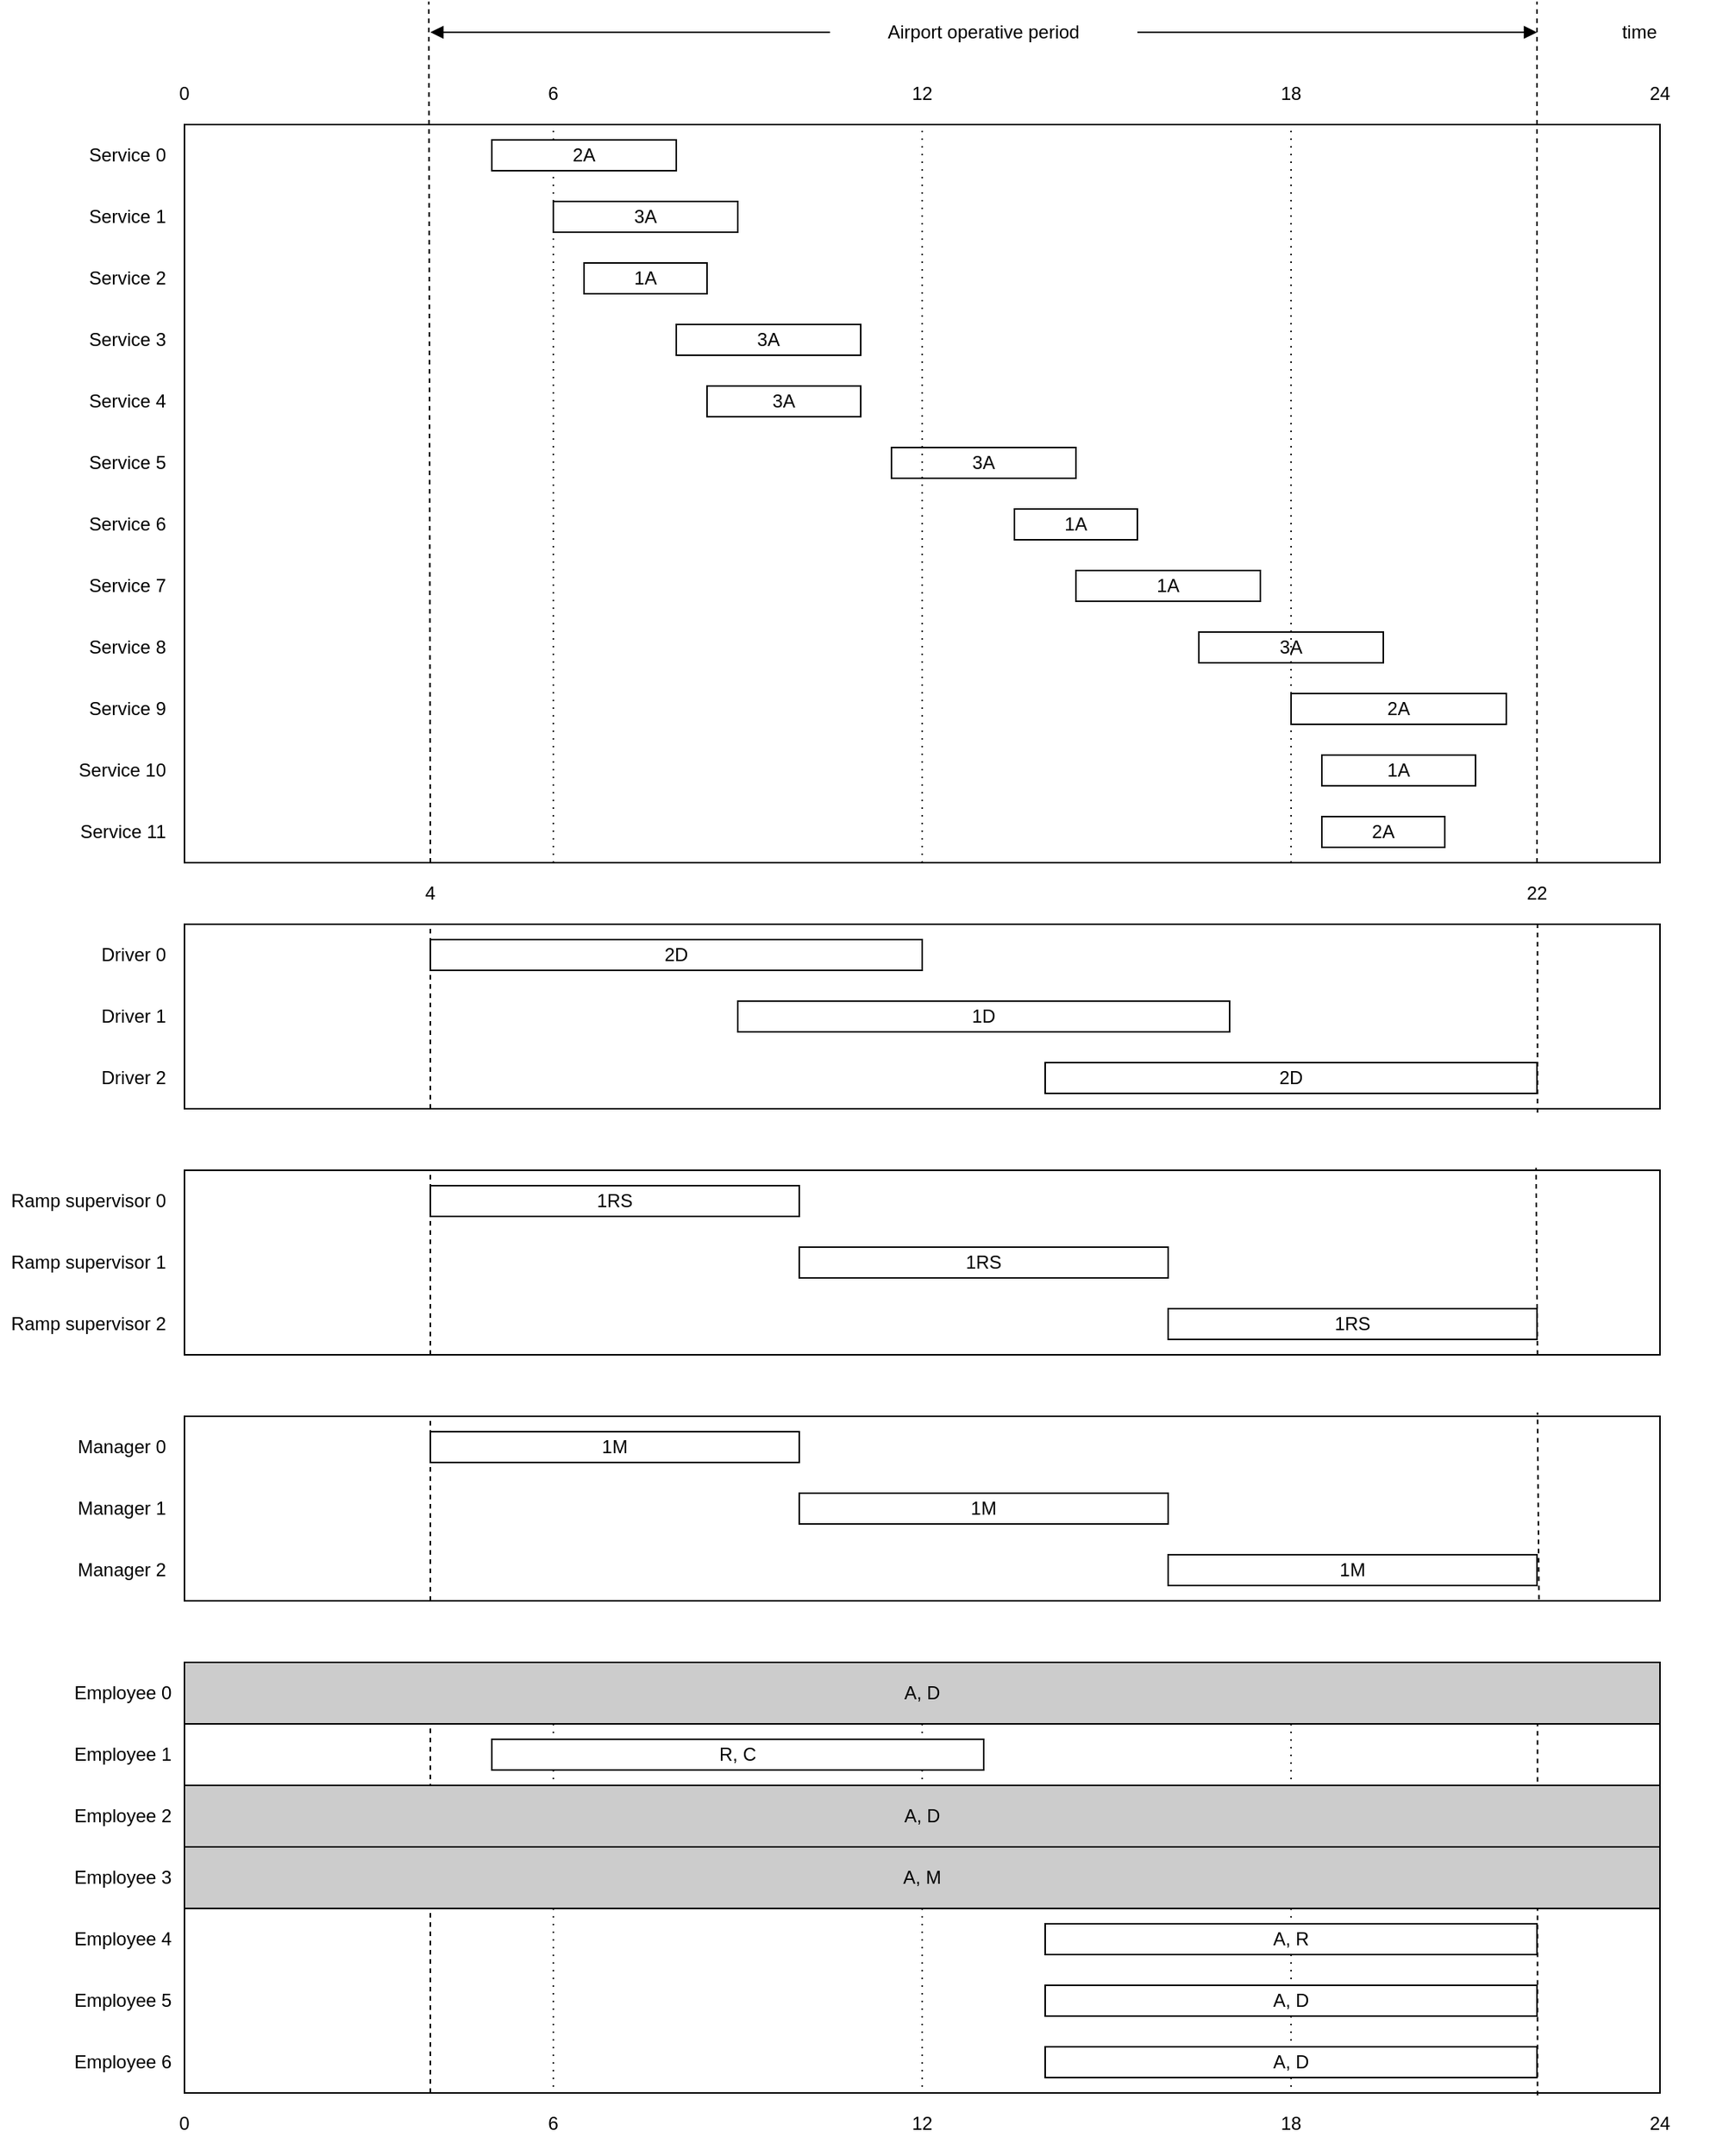 <mxfile>
    <diagram id="sX1vyo3yVlvLzsWVC9v7" name="Page-1">
        <mxGraphModel dx="1916" dy="629" grid="1" gridSize="10" guides="1" tooltips="1" connect="1" arrows="1" fold="1" page="1" pageScale="1" pageWidth="850" pageHeight="1100" math="0" shadow="0">
            <root>
                <mxCell id="0"/>
                <mxCell id="1" parent="0"/>
                <mxCell id="275" value="" style="endArrow=none;dashed=1;html=1;entryX=0.917;entryY=0;entryDx=0;entryDy=0;entryPerimeter=0;exitX=0.917;exitY=1.006;exitDx=0;exitDy=0;exitPerimeter=0;" parent="1" edge="1" target="230" source="204">
                    <mxGeometry width="50" height="50" relative="1" as="geometry">
                        <mxPoint x="1000" y="1360" as="sourcePoint"/>
                        <mxPoint x="1000" y="1080" as="targetPoint"/>
                    </mxGeometry>
                </mxCell>
                <mxCell id="204" value="" style="rounded=0;whiteSpace=wrap;html=1;fillColor=none;" parent="1" vertex="1">
                    <mxGeometry x="80" y="1080" width="960" height="280" as="geometry"/>
                </mxCell>
                <mxCell id="274" value="" style="endArrow=none;dashed=1;html=1;" parent="1" edge="1">
                    <mxGeometry width="50" height="50" relative="1" as="geometry">
                        <mxPoint x="240" y="1360" as="sourcePoint"/>
                        <mxPoint x="240" y="1080" as="targetPoint"/>
                    </mxGeometry>
                </mxCell>
                <mxCell id="169" value="" style="rounded=0;whiteSpace=wrap;html=1;fillColor=none;" parent="1" vertex="1">
                    <mxGeometry x="80" y="80" width="960" height="480" as="geometry"/>
                </mxCell>
                <mxCell id="234" style="edgeStyle=none;html=1;exitX=0.5;exitY=1;exitDx=0;exitDy=0;entryX=0.5;entryY=0;entryDx=0;entryDy=0;dashed=1;endArrow=none;endFill=0;dashPattern=1 4;" parent="1" target="229" edge="1">
                    <mxGeometry relative="1" as="geometry">
                        <mxPoint x="800" y="1080" as="sourcePoint"/>
                    </mxGeometry>
                </mxCell>
                <mxCell id="233" style="edgeStyle=none;html=1;exitX=0.5;exitY=1;exitDx=0;exitDy=0;entryX=0.5;entryY=0;entryDx=0;entryDy=0;dashed=1;endArrow=none;endFill=0;dashPattern=1 4;" parent="1" target="227" edge="1">
                    <mxGeometry relative="1" as="geometry">
                        <mxPoint x="560" y="1080" as="sourcePoint"/>
                    </mxGeometry>
                </mxCell>
                <mxCell id="232" style="edgeStyle=none;html=1;exitX=0.5;exitY=1;exitDx=0;exitDy=0;entryX=0.25;entryY=1;entryDx=0;entryDy=0;dashed=1;endArrow=none;endFill=0;dashPattern=1 4;" parent="1" target="204" edge="1">
                    <mxGeometry relative="1" as="geometry">
                        <mxPoint x="320" y="1080" as="sourcePoint"/>
                    </mxGeometry>
                </mxCell>
                <mxCell id="235" value="A, D" style="rounded=0;whiteSpace=wrap;html=1;fillColor=#CCCCCC;strokeColor=default;" parent="1" vertex="1">
                    <mxGeometry x="80" y="1160" width="960" height="40" as="geometry"/>
                </mxCell>
                <mxCell id="231" value="A, M" style="rounded=0;whiteSpace=wrap;html=1;fillColor=#CCCCCC;strokeColor=default;" parent="1" vertex="1">
                    <mxGeometry x="80" y="1200" width="960" height="40" as="geometry"/>
                </mxCell>
                <mxCell id="230" value="A, D" style="rounded=0;whiteSpace=wrap;html=1;fillColor=#CCCCCC;strokeColor=default;" parent="1" vertex="1">
                    <mxGeometry x="80" y="1080" width="960" height="40" as="geometry"/>
                </mxCell>
                <mxCell id="177" value="" style="endArrow=none;dashed=1;html=1;entryX=0.5;entryY=1;entryDx=0;entryDy=0;exitX=0.25;exitY=1;exitDx=0;exitDy=0;dashPattern=1 4;" parent="1" source="169" target="173" edge="1">
                    <mxGeometry width="50" height="50" relative="1" as="geometry">
                        <mxPoint x="390" y="340" as="sourcePoint"/>
                        <mxPoint x="440" y="290" as="targetPoint"/>
                    </mxGeometry>
                </mxCell>
                <mxCell id="163" value="Service 0" style="text;html=1;strokeColor=none;fillColor=none;align=right;verticalAlign=middle;whiteSpace=wrap;rounded=0;" parent="1" vertex="1">
                    <mxGeometry x="-40" y="80" width="110" height="40" as="geometry"/>
                </mxCell>
                <mxCell id="164" value="Service 1" style="text;html=1;strokeColor=none;fillColor=none;align=right;verticalAlign=middle;whiteSpace=wrap;rounded=0;" parent="1" vertex="1">
                    <mxGeometry x="-40" y="120" width="110" height="40" as="geometry"/>
                </mxCell>
                <mxCell id="165" value="Service 2" style="text;html=1;strokeColor=none;fillColor=none;align=right;verticalAlign=middle;whiteSpace=wrap;rounded=0;" parent="1" vertex="1">
                    <mxGeometry x="-40" y="160" width="110" height="40" as="geometry"/>
                </mxCell>
                <mxCell id="166" value="Service 3" style="text;html=1;strokeColor=none;fillColor=none;align=right;verticalAlign=middle;whiteSpace=wrap;rounded=0;" parent="1" vertex="1">
                    <mxGeometry y="200" width="70" height="40" as="geometry"/>
                </mxCell>
                <mxCell id="167" value="Service 4" style="text;html=1;strokeColor=none;fillColor=none;align=right;verticalAlign=middle;whiteSpace=wrap;rounded=0;" parent="1" vertex="1">
                    <mxGeometry y="240" width="70" height="40" as="geometry"/>
                </mxCell>
                <mxCell id="168" value="Service 5" style="text;html=1;strokeColor=none;fillColor=none;align=right;verticalAlign=middle;whiteSpace=wrap;rounded=0;" parent="1" vertex="1">
                    <mxGeometry y="280" width="70" height="40" as="geometry"/>
                </mxCell>
                <mxCell id="170" value="2A" style="rounded=0;whiteSpace=wrap;html=1;" parent="1" vertex="1">
                    <mxGeometry x="280" y="90" width="120" height="20" as="geometry"/>
                </mxCell>
                <mxCell id="171" value="time" style="text;html=1;strokeColor=none;fillColor=none;align=right;verticalAlign=middle;whiteSpace=wrap;rounded=0;" parent="1" vertex="1">
                    <mxGeometry x="960" width="80" height="40" as="geometry"/>
                </mxCell>
                <mxCell id="172" value="0" style="text;html=1;strokeColor=none;fillColor=none;align=center;verticalAlign=middle;whiteSpace=wrap;rounded=0;" parent="1" vertex="1">
                    <mxGeometry x="40" y="40" width="80" height="40" as="geometry"/>
                </mxCell>
                <mxCell id="173" value="6" style="text;html=1;strokeColor=none;fillColor=none;align=center;verticalAlign=middle;whiteSpace=wrap;rounded=0;" parent="1" vertex="1">
                    <mxGeometry x="280" y="40" width="80" height="40" as="geometry"/>
                </mxCell>
                <mxCell id="174" value="12" style="text;html=1;strokeColor=none;fillColor=none;align=center;verticalAlign=middle;whiteSpace=wrap;rounded=0;" parent="1" vertex="1">
                    <mxGeometry x="520" y="40" width="80" height="40" as="geometry"/>
                </mxCell>
                <mxCell id="175" value="24" style="text;html=1;strokeColor=none;fillColor=none;align=center;verticalAlign=middle;whiteSpace=wrap;rounded=0;" parent="1" vertex="1">
                    <mxGeometry x="1000" y="40" width="80" height="40" as="geometry"/>
                </mxCell>
                <mxCell id="176" value="18" style="text;html=1;strokeColor=none;fillColor=none;align=center;verticalAlign=middle;whiteSpace=wrap;rounded=0;" parent="1" vertex="1">
                    <mxGeometry x="760" y="40" width="80" height="40" as="geometry"/>
                </mxCell>
                <mxCell id="180" value="3A" style="rounded=0;whiteSpace=wrap;html=1;" parent="1" vertex="1">
                    <mxGeometry x="320" y="130" width="120" height="20" as="geometry"/>
                </mxCell>
                <mxCell id="181" value="1A" style="rounded=0;whiteSpace=wrap;html=1;" parent="1" vertex="1">
                    <mxGeometry x="340" y="170" width="80" height="20" as="geometry"/>
                </mxCell>
                <mxCell id="182" value="3A" style="rounded=0;whiteSpace=wrap;html=1;" parent="1" vertex="1">
                    <mxGeometry x="400" y="210" width="120" height="20" as="geometry"/>
                </mxCell>
                <mxCell id="183" value="3A" style="rounded=0;whiteSpace=wrap;html=1;" parent="1" vertex="1">
                    <mxGeometry x="420" y="250" width="100" height="20" as="geometry"/>
                </mxCell>
                <mxCell id="184" value="3A" style="rounded=0;whiteSpace=wrap;html=1;" parent="1" vertex="1">
                    <mxGeometry x="540" y="290" width="120" height="20" as="geometry"/>
                </mxCell>
                <mxCell id="185" value="1A" style="rounded=0;whiteSpace=wrap;html=1;" parent="1" vertex="1">
                    <mxGeometry x="620" y="330" width="80" height="20" as="geometry"/>
                </mxCell>
                <mxCell id="186" value="1A" style="rounded=0;whiteSpace=wrap;html=1;" parent="1" vertex="1">
                    <mxGeometry x="660" y="370" width="120" height="20" as="geometry"/>
                </mxCell>
                <mxCell id="187" value="3A" style="rounded=0;whiteSpace=wrap;html=1;" parent="1" vertex="1">
                    <mxGeometry x="740" y="410" width="120" height="20" as="geometry"/>
                </mxCell>
                <mxCell id="189" value="2A" style="rounded=0;whiteSpace=wrap;html=1;" parent="1" vertex="1">
                    <mxGeometry x="800" y="450" width="140" height="20" as="geometry"/>
                </mxCell>
                <mxCell id="190" value="2A" style="rounded=0;whiteSpace=wrap;html=1;" parent="1" vertex="1">
                    <mxGeometry x="820" y="530" width="80" height="20" as="geometry"/>
                </mxCell>
                <mxCell id="191" value="1A" style="rounded=0;whiteSpace=wrap;html=1;" parent="1" vertex="1">
                    <mxGeometry x="820" y="490" width="100" height="20" as="geometry"/>
                </mxCell>
                <mxCell id="192" value="Service 6" style="text;html=1;strokeColor=none;fillColor=none;align=right;verticalAlign=middle;whiteSpace=wrap;rounded=0;" parent="1" vertex="1">
                    <mxGeometry y="320" width="70" height="40" as="geometry"/>
                </mxCell>
                <mxCell id="193" value="Service 7" style="text;html=1;strokeColor=none;fillColor=none;align=right;verticalAlign=middle;whiteSpace=wrap;rounded=0;" parent="1" vertex="1">
                    <mxGeometry y="360" width="70" height="40" as="geometry"/>
                </mxCell>
                <mxCell id="194" value="Service 8" style="text;html=1;strokeColor=none;fillColor=none;align=right;verticalAlign=middle;whiteSpace=wrap;rounded=0;" parent="1" vertex="1">
                    <mxGeometry y="400" width="70" height="40" as="geometry"/>
                </mxCell>
                <mxCell id="195" value="Service 9" style="text;html=1;strokeColor=none;fillColor=none;align=right;verticalAlign=middle;whiteSpace=wrap;rounded=0;" parent="1" vertex="1">
                    <mxGeometry y="440" width="70" height="40" as="geometry"/>
                </mxCell>
                <mxCell id="196" value="Service 10" style="text;html=1;strokeColor=none;fillColor=none;align=right;verticalAlign=middle;whiteSpace=wrap;rounded=0;" parent="1" vertex="1">
                    <mxGeometry y="480" width="70" height="40" as="geometry"/>
                </mxCell>
                <mxCell id="197" value="Service 11" style="text;html=1;strokeColor=none;fillColor=none;align=right;verticalAlign=middle;whiteSpace=wrap;rounded=0;" parent="1" vertex="1">
                    <mxGeometry y="520" width="70" height="40" as="geometry"/>
                </mxCell>
                <mxCell id="200" value="4" style="text;html=1;strokeColor=none;fillColor=none;align=center;verticalAlign=middle;whiteSpace=wrap;rounded=0;" parent="1" vertex="1">
                    <mxGeometry x="200" y="560" width="80" height="40" as="geometry"/>
                </mxCell>
                <mxCell id="202" value="22" style="text;html=1;strokeColor=none;fillColor=none;align=center;verticalAlign=middle;whiteSpace=wrap;rounded=0;" parent="1" vertex="1">
                    <mxGeometry x="920" y="560" width="80" height="40" as="geometry"/>
                </mxCell>
                <mxCell id="210" value="Employee 0" style="text;html=1;strokeColor=none;fillColor=none;align=center;verticalAlign=middle;whiteSpace=wrap;rounded=0;" parent="1" vertex="1">
                    <mxGeometry y="1080" width="80" height="40" as="geometry"/>
                </mxCell>
                <mxCell id="212" value="Employee 1" style="text;html=1;strokeColor=none;fillColor=none;align=center;verticalAlign=middle;whiteSpace=wrap;rounded=0;" parent="1" vertex="1">
                    <mxGeometry y="1120" width="80" height="40" as="geometry"/>
                </mxCell>
                <mxCell id="213" value="R, C" style="rounded=0;whiteSpace=wrap;html=1;" parent="1" vertex="1">
                    <mxGeometry x="280" y="1130" width="320" height="20" as="geometry"/>
                </mxCell>
                <mxCell id="214" value="Employee 2" style="text;html=1;strokeColor=none;fillColor=none;align=center;verticalAlign=middle;whiteSpace=wrap;rounded=0;" parent="1" vertex="1">
                    <mxGeometry y="1160" width="80" height="40" as="geometry"/>
                </mxCell>
                <mxCell id="216" value="Employee 3" style="text;html=1;strokeColor=none;fillColor=none;align=center;verticalAlign=middle;whiteSpace=wrap;rounded=0;" parent="1" vertex="1">
                    <mxGeometry y="1200" width="80" height="40" as="geometry"/>
                </mxCell>
                <mxCell id="218" value="A, R" style="rounded=0;whiteSpace=wrap;html=1;" parent="1" vertex="1">
                    <mxGeometry x="640" y="1250" width="320" height="20" as="geometry"/>
                </mxCell>
                <mxCell id="219" value="Employee 4" style="text;html=1;strokeColor=none;fillColor=none;align=center;verticalAlign=middle;whiteSpace=wrap;rounded=0;" parent="1" vertex="1">
                    <mxGeometry y="1240" width="80" height="40" as="geometry"/>
                </mxCell>
                <mxCell id="220" value="Employee 5" style="text;html=1;strokeColor=none;fillColor=none;align=center;verticalAlign=middle;whiteSpace=wrap;rounded=0;" parent="1" vertex="1">
                    <mxGeometry y="1280" width="80" height="40" as="geometry"/>
                </mxCell>
                <mxCell id="221" value="A, D" style="rounded=0;whiteSpace=wrap;html=1;" parent="1" vertex="1">
                    <mxGeometry x="640" y="1290" width="320" height="20" as="geometry"/>
                </mxCell>
                <mxCell id="222" value="Employee 6" style="text;html=1;strokeColor=none;fillColor=none;align=center;verticalAlign=middle;whiteSpace=wrap;rounded=0;" parent="1" vertex="1">
                    <mxGeometry y="1320" width="80" height="40" as="geometry"/>
                </mxCell>
                <mxCell id="223" value="A, D" style="rounded=0;whiteSpace=wrap;html=1;" parent="1" vertex="1">
                    <mxGeometry x="640" y="1330" width="320" height="20" as="geometry"/>
                </mxCell>
                <mxCell id="225" value="0" style="text;html=1;strokeColor=none;fillColor=none;align=center;verticalAlign=middle;whiteSpace=wrap;rounded=0;" parent="1" vertex="1">
                    <mxGeometry x="40" y="1360" width="80" height="40" as="geometry"/>
                </mxCell>
                <mxCell id="226" value="6" style="text;html=1;strokeColor=none;fillColor=none;align=center;verticalAlign=middle;whiteSpace=wrap;rounded=0;" parent="1" vertex="1">
                    <mxGeometry x="280" y="1360" width="80" height="40" as="geometry"/>
                </mxCell>
                <mxCell id="227" value="12" style="text;html=1;strokeColor=none;fillColor=none;align=center;verticalAlign=middle;whiteSpace=wrap;rounded=0;" parent="1" vertex="1">
                    <mxGeometry x="520" y="1360" width="80" height="40" as="geometry"/>
                </mxCell>
                <mxCell id="228" value="24" style="text;html=1;strokeColor=none;fillColor=none;align=center;verticalAlign=middle;whiteSpace=wrap;rounded=0;" parent="1" vertex="1">
                    <mxGeometry x="1000" y="1360" width="80" height="40" as="geometry"/>
                </mxCell>
                <mxCell id="229" value="18" style="text;html=1;strokeColor=none;fillColor=none;align=center;verticalAlign=middle;whiteSpace=wrap;rounded=0;" parent="1" vertex="1">
                    <mxGeometry x="760" y="1360" width="80" height="40" as="geometry"/>
                </mxCell>
                <mxCell id="237" value="" style="endArrow=none;dashed=1;html=1;" parent="1" edge="1">
                    <mxGeometry width="50" height="50" relative="1" as="geometry">
                        <mxPoint x="240" y="560" as="sourcePoint"/>
                        <mxPoint x="239" as="targetPoint"/>
                    </mxGeometry>
                </mxCell>
                <mxCell id="238" value="" style="endArrow=none;dashed=1;html=1;entryX=0.5;entryY=1;entryDx=0;entryDy=0;exitX=0.5;exitY=1;exitDx=0;exitDy=0;dashPattern=1 4;" parent="1" source="169" target="174" edge="1">
                    <mxGeometry width="50" height="50" relative="1" as="geometry">
                        <mxPoint x="330" y="570" as="sourcePoint"/>
                        <mxPoint x="330" y="90" as="targetPoint"/>
                    </mxGeometry>
                </mxCell>
                <mxCell id="239" value="" style="endArrow=none;dashed=1;html=1;entryX=0.5;entryY=1;entryDx=0;entryDy=0;exitX=0.5;exitY=0;exitDx=0;exitDy=0;dashPattern=1 4;" parent="1" target="176" edge="1">
                    <mxGeometry width="50" height="50" relative="1" as="geometry">
                        <mxPoint x="800" y="560" as="sourcePoint"/>
                        <mxPoint x="340" y="100" as="targetPoint"/>
                    </mxGeometry>
                </mxCell>
                <mxCell id="240" value="" style="endArrow=none;dashed=1;html=1;exitX=0.5;exitY=0;exitDx=0;exitDy=0;" parent="1" edge="1" source="202">
                    <mxGeometry width="50" height="50" relative="1" as="geometry">
                        <mxPoint x="1000" y="560" as="sourcePoint"/>
                        <mxPoint x="960" as="targetPoint"/>
                    </mxGeometry>
                </mxCell>
                <mxCell id="241" value="Airport operative period" style="text;html=1;strokeColor=none;fillColor=none;align=center;verticalAlign=middle;whiteSpace=wrap;rounded=0;" parent="1" vertex="1">
                    <mxGeometry x="500" width="200" height="40" as="geometry"/>
                </mxCell>
                <mxCell id="243" value="" style="endArrow=block;html=1;exitX=0;exitY=0.5;exitDx=0;exitDy=0;endFill=1;" parent="1" source="241" edge="1">
                    <mxGeometry width="50" height="50" relative="1" as="geometry">
                        <mxPoint x="580" y="290" as="sourcePoint"/>
                        <mxPoint x="240" y="20" as="targetPoint"/>
                    </mxGeometry>
                </mxCell>
                <mxCell id="244" value="" style="endArrow=block;html=1;exitX=1;exitY=0.5;exitDx=0;exitDy=0;endFill=1;" parent="1" source="241" edge="1">
                    <mxGeometry width="50" height="50" relative="1" as="geometry">
                        <mxPoint x="580" y="290" as="sourcePoint"/>
                        <mxPoint x="960" y="20" as="targetPoint"/>
                    </mxGeometry>
                </mxCell>
                <mxCell id="246" value="" style="rounded=0;whiteSpace=wrap;html=1;fillColor=none;" parent="1" vertex="1">
                    <mxGeometry x="80" y="600" width="960" height="120" as="geometry"/>
                </mxCell>
                <mxCell id="247" value="2D" style="rounded=0;whiteSpace=wrap;html=1;" parent="1" vertex="1">
                    <mxGeometry x="240" y="610" width="320" height="20" as="geometry"/>
                </mxCell>
                <mxCell id="248" value="2D" style="rounded=0;whiteSpace=wrap;html=1;" parent="1" vertex="1">
                    <mxGeometry x="640" y="690" width="320" height="20" as="geometry"/>
                </mxCell>
                <mxCell id="249" value="1D" style="rounded=0;whiteSpace=wrap;html=1;" parent="1" vertex="1">
                    <mxGeometry x="440" y="650" width="320" height="20" as="geometry"/>
                </mxCell>
                <mxCell id="250" value="Driver 0" style="text;html=1;strokeColor=none;fillColor=none;align=right;verticalAlign=middle;whiteSpace=wrap;rounded=0;" parent="1" vertex="1">
                    <mxGeometry x="-40" y="600" width="110" height="40" as="geometry"/>
                </mxCell>
                <mxCell id="251" value="Driver 1" style="text;html=1;strokeColor=none;fillColor=none;align=right;verticalAlign=middle;whiteSpace=wrap;rounded=0;" parent="1" vertex="1">
                    <mxGeometry x="-40" y="640" width="110" height="40" as="geometry"/>
                </mxCell>
                <mxCell id="252" value="Driver 2" style="text;html=1;strokeColor=none;fillColor=none;align=right;verticalAlign=middle;whiteSpace=wrap;rounded=0;" parent="1" vertex="1">
                    <mxGeometry x="-40" y="680" width="110" height="40" as="geometry"/>
                </mxCell>
                <mxCell id="253" value="" style="rounded=0;whiteSpace=wrap;html=1;fillColor=none;" parent="1" vertex="1">
                    <mxGeometry x="80" y="760" width="960" height="120" as="geometry"/>
                </mxCell>
                <mxCell id="254" value="1RS" style="rounded=0;whiteSpace=wrap;html=1;" parent="1" vertex="1">
                    <mxGeometry x="240" y="770" width="240" height="20" as="geometry"/>
                </mxCell>
                <mxCell id="255" value="1RS" style="rounded=0;whiteSpace=wrap;html=1;" parent="1" vertex="1">
                    <mxGeometry x="720" y="850" width="240" height="20" as="geometry"/>
                </mxCell>
                <mxCell id="256" value="1RS" style="rounded=0;whiteSpace=wrap;html=1;" parent="1" vertex="1">
                    <mxGeometry x="480" y="810" width="240" height="20" as="geometry"/>
                </mxCell>
                <mxCell id="257" value="Ramp supervisor 0" style="text;html=1;strokeColor=none;fillColor=none;align=right;verticalAlign=middle;whiteSpace=wrap;rounded=0;" parent="1" vertex="1">
                    <mxGeometry x="-40" y="760" width="110" height="40" as="geometry"/>
                </mxCell>
                <mxCell id="258" value="Ramp supervisor 1" style="text;html=1;strokeColor=none;fillColor=none;align=right;verticalAlign=middle;whiteSpace=wrap;rounded=0;" parent="1" vertex="1">
                    <mxGeometry x="-40" y="800" width="110" height="40" as="geometry"/>
                </mxCell>
                <mxCell id="259" value="Ramp supervisor 2" style="text;html=1;strokeColor=none;fillColor=none;align=right;verticalAlign=middle;whiteSpace=wrap;rounded=0;" parent="1" vertex="1">
                    <mxGeometry x="-40" y="840" width="110" height="40" as="geometry"/>
                </mxCell>
                <mxCell id="260" value="" style="rounded=0;whiteSpace=wrap;html=1;fillColor=none;" parent="1" vertex="1">
                    <mxGeometry x="80" y="920" width="960" height="120" as="geometry"/>
                </mxCell>
                <mxCell id="261" value="1M" style="rounded=0;whiteSpace=wrap;html=1;" parent="1" vertex="1">
                    <mxGeometry x="240" y="930" width="240" height="20" as="geometry"/>
                </mxCell>
                <mxCell id="262" value="1M" style="rounded=0;whiteSpace=wrap;html=1;" parent="1" vertex="1">
                    <mxGeometry x="720" y="1010" width="240" height="20" as="geometry"/>
                </mxCell>
                <mxCell id="263" value="1M" style="rounded=0;whiteSpace=wrap;html=1;" parent="1" vertex="1">
                    <mxGeometry x="480" y="970" width="240" height="20" as="geometry"/>
                </mxCell>
                <mxCell id="264" value="Manager 0" style="text;html=1;strokeColor=none;fillColor=none;align=right;verticalAlign=middle;whiteSpace=wrap;rounded=0;" parent="1" vertex="1">
                    <mxGeometry x="-40" y="920" width="110" height="40" as="geometry"/>
                </mxCell>
                <mxCell id="265" value="Manager 1" style="text;html=1;strokeColor=none;fillColor=none;align=right;verticalAlign=middle;whiteSpace=wrap;rounded=0;" parent="1" vertex="1">
                    <mxGeometry x="-40" y="960" width="110" height="40" as="geometry"/>
                </mxCell>
                <mxCell id="266" value="Manager 2" style="text;html=1;strokeColor=none;fillColor=none;align=right;verticalAlign=middle;whiteSpace=wrap;rounded=0;" parent="1" vertex="1">
                    <mxGeometry x="-40" y="1000" width="110" height="40" as="geometry"/>
                </mxCell>
                <mxCell id="267" value="" style="endArrow=none;dashed=1;html=1;" parent="1" edge="1">
                    <mxGeometry width="50" height="50" relative="1" as="geometry">
                        <mxPoint x="240" y="720" as="sourcePoint"/>
                        <mxPoint x="240" y="600" as="targetPoint"/>
                    </mxGeometry>
                </mxCell>
                <mxCell id="270" value="" style="endArrow=none;dashed=1;html=1;entryX=0.916;entryY=-0.014;entryDx=0;entryDy=0;entryPerimeter=0;exitX=0.917;exitY=1;exitDx=0;exitDy=0;exitPerimeter=0;" parent="1" edge="1" target="253" source="253">
                    <mxGeometry width="50" height="50" relative="1" as="geometry">
                        <mxPoint x="1000" y="880" as="sourcePoint"/>
                        <mxPoint x="1000" y="760" as="targetPoint"/>
                    </mxGeometry>
                </mxCell>
                <mxCell id="271" value="" style="endArrow=none;dashed=1;html=1;" parent="1" edge="1">
                    <mxGeometry width="50" height="50" relative="1" as="geometry">
                        <mxPoint x="240" y="880" as="sourcePoint"/>
                        <mxPoint x="240" y="760" as="targetPoint"/>
                    </mxGeometry>
                </mxCell>
                <mxCell id="272" value="" style="endArrow=none;dashed=1;html=1;" parent="1" edge="1">
                    <mxGeometry width="50" height="50" relative="1" as="geometry">
                        <mxPoint x="240" y="1040" as="sourcePoint"/>
                        <mxPoint x="240" y="920" as="targetPoint"/>
                    </mxGeometry>
                </mxCell>
                <mxCell id="273" value="" style="endArrow=none;dashed=1;html=1;entryX=0.917;entryY=-0.021;entryDx=0;entryDy=0;entryPerimeter=0;exitX=0.918;exitY=0.993;exitDx=0;exitDy=0;exitPerimeter=0;" parent="1" edge="1" target="260" source="260">
                    <mxGeometry width="50" height="50" relative="1" as="geometry">
                        <mxPoint x="1000" y="1040" as="sourcePoint"/>
                        <mxPoint x="1000" y="920" as="targetPoint"/>
                    </mxGeometry>
                </mxCell>
                <mxCell id="269" value="" style="endArrow=none;dashed=1;html=1;exitX=0.917;exitY=1.021;exitDx=0;exitDy=0;exitPerimeter=0;entryX=0.917;entryY=0;entryDx=0;entryDy=0;entryPerimeter=0;" parent="1" edge="1" target="246" source="246">
                    <mxGeometry width="50" height="50" relative="1" as="geometry">
                        <mxPoint x="1000" y="720" as="sourcePoint"/>
                        <mxPoint x="960" y="620" as="targetPoint"/>
                    </mxGeometry>
                </mxCell>
            </root>
        </mxGraphModel>
    </diagram>
</mxfile>